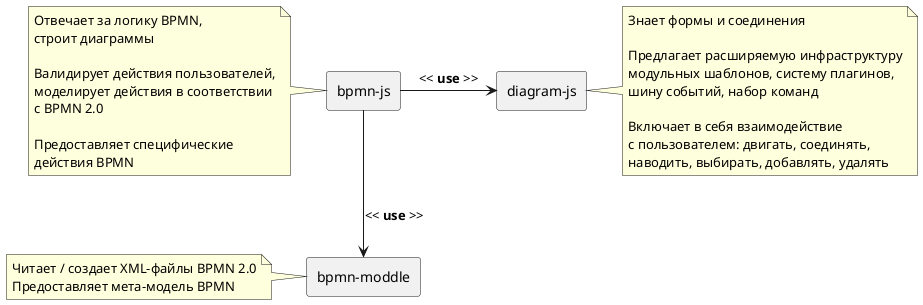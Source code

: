 @startuml

rectangle "bpmn-js" as bpmn
note left
    Отвечает за логику BPMN,
    строит диаграммы

    Валидирует действия пользователей,
    моделирует действия в соответствии
    с BPMN 2.0

    Предоставляет специфические
    действия BPMN
end note
rectangle "diagram-js" as diagram
note right
    Знает формы и соединения

    Предлагает расширяемую инфраструктуру
    модульных шаблонов, систему плагинов,
    шину событий, набор команд

    Включает в себя взаимодействие
    с пользователем: двигать, соединять,
    наводить, выбирать, добавлять, удалять
end note
rectangle "bpmn-moddle" as moddle
note left
    Читает / создает XML-файлы BPMN 2.0
    Предоставляет мета-модель BPMN
end note

bpmn --> moddle : << <b>use</b> >>
bpmn -> diagram : << <b>use</b> >>

@enduml